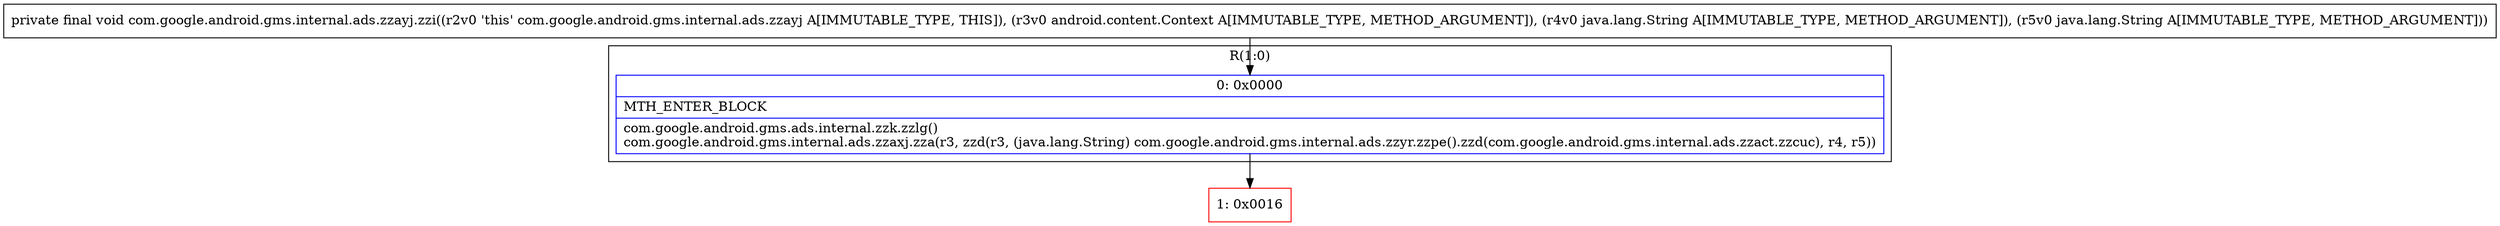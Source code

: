 digraph "CFG forcom.google.android.gms.internal.ads.zzayj.zzi(Landroid\/content\/Context;Ljava\/lang\/String;Ljava\/lang\/String;)V" {
subgraph cluster_Region_1436421618 {
label = "R(1:0)";
node [shape=record,color=blue];
Node_0 [shape=record,label="{0\:\ 0x0000|MTH_ENTER_BLOCK\l|com.google.android.gms.ads.internal.zzk.zzlg()\lcom.google.android.gms.internal.ads.zzaxj.zza(r3, zzd(r3, (java.lang.String) com.google.android.gms.internal.ads.zzyr.zzpe().zzd(com.google.android.gms.internal.ads.zzact.zzcuc), r4, r5))\l}"];
}
Node_1 [shape=record,color=red,label="{1\:\ 0x0016}"];
MethodNode[shape=record,label="{private final void com.google.android.gms.internal.ads.zzayj.zzi((r2v0 'this' com.google.android.gms.internal.ads.zzayj A[IMMUTABLE_TYPE, THIS]), (r3v0 android.content.Context A[IMMUTABLE_TYPE, METHOD_ARGUMENT]), (r4v0 java.lang.String A[IMMUTABLE_TYPE, METHOD_ARGUMENT]), (r5v0 java.lang.String A[IMMUTABLE_TYPE, METHOD_ARGUMENT])) }"];
MethodNode -> Node_0;
Node_0 -> Node_1;
}

